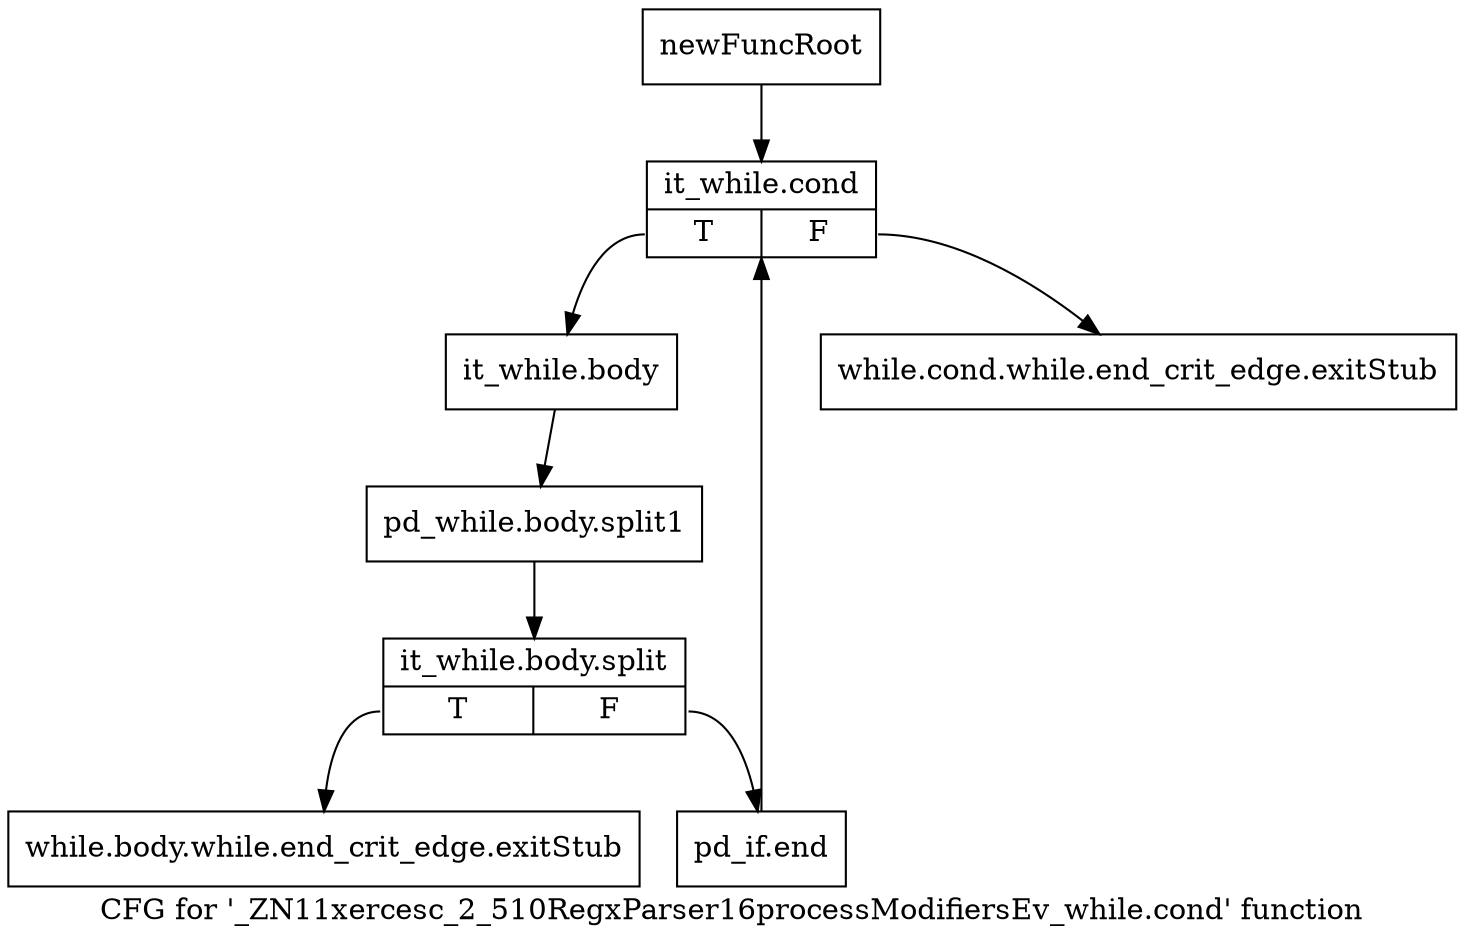 digraph "CFG for '_ZN11xercesc_2_510RegxParser16processModifiersEv_while.cond' function" {
	label="CFG for '_ZN11xercesc_2_510RegxParser16processModifiersEv_while.cond' function";

	Node0x9986040 [shape=record,label="{newFuncRoot}"];
	Node0x9986040 -> Node0x9986130;
	Node0x9986090 [shape=record,label="{while.cond.while.end_crit_edge.exitStub}"];
	Node0x99860e0 [shape=record,label="{while.body.while.end_crit_edge.exitStub}"];
	Node0x9986130 [shape=record,label="{it_while.cond|{<s0>T|<s1>F}}"];
	Node0x9986130:s0 -> Node0x9986180;
	Node0x9986130:s1 -> Node0x9986090;
	Node0x9986180 [shape=record,label="{it_while.body}"];
	Node0x9986180 -> Node0xceb96f0;
	Node0xceb96f0 [shape=record,label="{pd_while.body.split1}"];
	Node0xceb96f0 -> Node0xceb9850;
	Node0xceb9850 [shape=record,label="{it_while.body.split|{<s0>T|<s1>F}}"];
	Node0xceb9850:s0 -> Node0x99860e0;
	Node0xceb9850:s1 -> Node0x99861d0;
	Node0x99861d0 [shape=record,label="{pd_if.end}"];
	Node0x99861d0 -> Node0x9986130;
}
